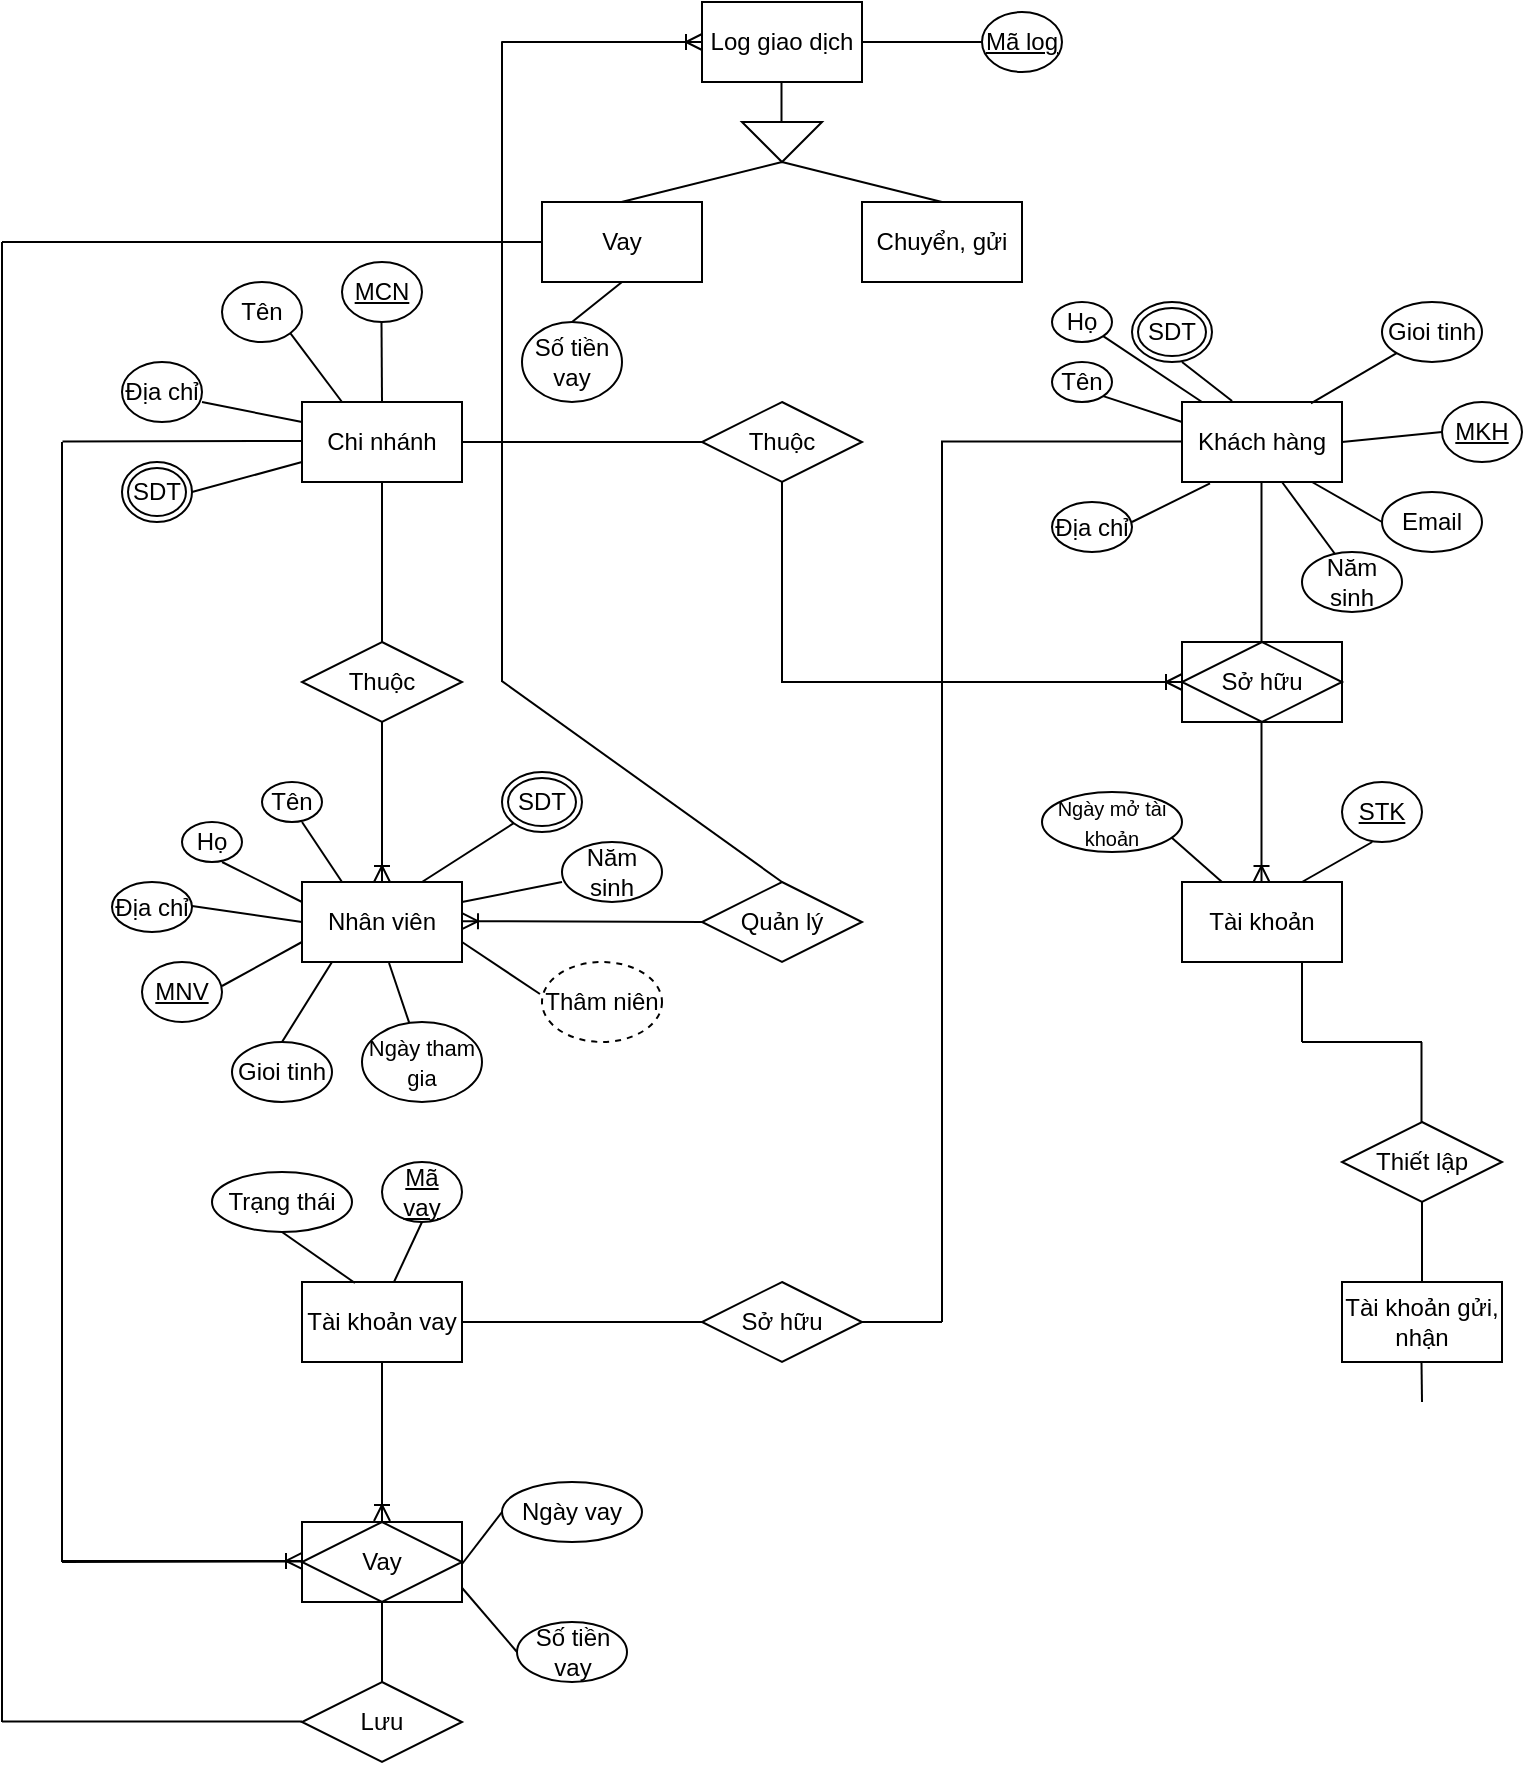 <mxfile version="24.7.17">
  <diagram name="Page-1" id="HuaGfdDcAbAVN-yNJY32">
    <mxGraphModel dx="1122" dy="485" grid="1" gridSize="10" guides="1" tooltips="1" connect="1" arrows="1" fold="1" page="1" pageScale="1" pageWidth="850" pageHeight="1100" math="0" shadow="0">
      <root>
        <mxCell id="0" />
        <mxCell id="1" parent="0" />
        <mxCell id="Ga4jy29pLMReFvIaW5Hz-2" value="Chi nhánh" style="rounded=0;whiteSpace=wrap;html=1;" parent="1" vertex="1">
          <mxGeometry x="160" y="200" width="80" height="40" as="geometry" />
        </mxCell>
        <mxCell id="Ga4jy29pLMReFvIaW5Hz-3" value="Nhân viên" style="rounded=0;whiteSpace=wrap;html=1;" parent="1" vertex="1">
          <mxGeometry x="160" y="440" width="80" height="40" as="geometry" />
        </mxCell>
        <mxCell id="Ga4jy29pLMReFvIaW5Hz-4" value="Thuộc" style="shape=rhombus;perimeter=rhombusPerimeter;whiteSpace=wrap;html=1;align=center;" parent="1" vertex="1">
          <mxGeometry x="160" y="320" width="80" height="40" as="geometry" />
        </mxCell>
        <mxCell id="Ga4jy29pLMReFvIaW5Hz-5" value="" style="fontSize=12;html=1;endArrow=ERoneToMany;rounded=0;exitX=0.5;exitY=1;exitDx=0;exitDy=0;entryX=0.5;entryY=0;entryDx=0;entryDy=0;" parent="1" source="Ga4jy29pLMReFvIaW5Hz-4" target="Ga4jy29pLMReFvIaW5Hz-3" edge="1">
          <mxGeometry width="100" height="100" relative="1" as="geometry">
            <mxPoint x="210" y="420" as="sourcePoint" />
            <mxPoint x="330" y="360" as="targetPoint" />
          </mxGeometry>
        </mxCell>
        <mxCell id="Ga4jy29pLMReFvIaW5Hz-7" value="" style="endArrow=none;html=1;rounded=0;entryX=0.5;entryY=0;entryDx=0;entryDy=0;exitX=0.5;exitY=1;exitDx=0;exitDy=0;" parent="1" source="Ga4jy29pLMReFvIaW5Hz-2" target="Ga4jy29pLMReFvIaW5Hz-4" edge="1">
          <mxGeometry relative="1" as="geometry">
            <mxPoint x="200" y="270" as="sourcePoint" />
            <mxPoint x="280" y="270" as="targetPoint" />
          </mxGeometry>
        </mxCell>
        <mxCell id="Ga4jy29pLMReFvIaW5Hz-9" value="" style="endArrow=none;html=1;rounded=0;entryX=0.5;entryY=0;entryDx=0;entryDy=0;exitX=0.5;exitY=1;exitDx=0;exitDy=0;" parent="1" target="Ga4jy29pLMReFvIaW5Hz-2" edge="1">
          <mxGeometry relative="1" as="geometry">
            <mxPoint x="199.75" y="160" as="sourcePoint" />
            <mxPoint x="199.75" y="240" as="targetPoint" />
          </mxGeometry>
        </mxCell>
        <mxCell id="Ga4jy29pLMReFvIaW5Hz-10" value="MCN" style="ellipse;whiteSpace=wrap;html=1;align=center;fontStyle=4;" parent="1" vertex="1">
          <mxGeometry x="180" y="130" width="40" height="30" as="geometry" />
        </mxCell>
        <mxCell id="Ga4jy29pLMReFvIaW5Hz-11" value="Tên" style="ellipse;whiteSpace=wrap;html=1;align=center;" parent="1" vertex="1">
          <mxGeometry x="120" y="140" width="40" height="30" as="geometry" />
        </mxCell>
        <mxCell id="Ga4jy29pLMReFvIaW5Hz-12" value="Địa chỉ" style="ellipse;whiteSpace=wrap;html=1;align=center;" parent="1" vertex="1">
          <mxGeometry x="70" y="180" width="40" height="30" as="geometry" />
        </mxCell>
        <mxCell id="Ga4jy29pLMReFvIaW5Hz-13" value="SDT" style="ellipse;shape=doubleEllipse;margin=3;whiteSpace=wrap;html=1;align=center;" parent="1" vertex="1">
          <mxGeometry x="70" y="230" width="35" height="30" as="geometry" />
        </mxCell>
        <mxCell id="Ga4jy29pLMReFvIaW5Hz-14" value="" style="endArrow=none;html=1;rounded=0;entryX=0.25;entryY=0;entryDx=0;entryDy=0;exitX=1;exitY=1;exitDx=0;exitDy=0;" parent="1" source="Ga4jy29pLMReFvIaW5Hz-11" target="Ga4jy29pLMReFvIaW5Hz-2" edge="1">
          <mxGeometry relative="1" as="geometry">
            <mxPoint x="150" y="170" as="sourcePoint" />
            <mxPoint x="150.25" y="220" as="targetPoint" />
          </mxGeometry>
        </mxCell>
        <mxCell id="Ga4jy29pLMReFvIaW5Hz-15" value="" style="endArrow=none;html=1;rounded=0;entryX=0;entryY=0.25;entryDx=0;entryDy=0;exitX=0.5;exitY=1;exitDx=0;exitDy=0;" parent="1" target="Ga4jy29pLMReFvIaW5Hz-2" edge="1">
          <mxGeometry relative="1" as="geometry">
            <mxPoint x="110" y="200" as="sourcePoint" />
            <mxPoint x="110.25" y="250" as="targetPoint" />
          </mxGeometry>
        </mxCell>
        <mxCell id="Ga4jy29pLMReFvIaW5Hz-16" value="" style="endArrow=none;html=1;rounded=0;entryX=0;entryY=0.75;entryDx=0;entryDy=0;exitX=1;exitY=0.5;exitDx=0;exitDy=0;" parent="1" source="Ga4jy29pLMReFvIaW5Hz-13" target="Ga4jy29pLMReFvIaW5Hz-2" edge="1">
          <mxGeometry relative="1" as="geometry">
            <mxPoint x="105" y="250" as="sourcePoint" />
            <mxPoint x="105.25" y="300" as="targetPoint" />
          </mxGeometry>
        </mxCell>
        <mxCell id="Ga4jy29pLMReFvIaW5Hz-17" value="Họ" style="ellipse;whiteSpace=wrap;html=1;align=center;" parent="1" vertex="1">
          <mxGeometry x="100" y="410" width="30" height="20" as="geometry" />
        </mxCell>
        <mxCell id="Ga4jy29pLMReFvIaW5Hz-18" value="Tên" style="ellipse;whiteSpace=wrap;html=1;align=center;" parent="1" vertex="1">
          <mxGeometry x="140" y="390" width="30" height="20" as="geometry" />
        </mxCell>
        <mxCell id="Ga4jy29pLMReFvIaW5Hz-19" value="Địa chỉ" style="ellipse;whiteSpace=wrap;html=1;align=center;" parent="1" vertex="1">
          <mxGeometry x="65" y="440" width="40" height="25" as="geometry" />
        </mxCell>
        <mxCell id="Ga4jy29pLMReFvIaW5Hz-20" value="MNV" style="ellipse;whiteSpace=wrap;html=1;align=center;fontStyle=4;" parent="1" vertex="1">
          <mxGeometry x="80" y="480" width="40" height="30" as="geometry" />
        </mxCell>
        <mxCell id="Ga4jy29pLMReFvIaW5Hz-21" value="Gioi tinh" style="ellipse;whiteSpace=wrap;html=1;align=center;" parent="1" vertex="1">
          <mxGeometry x="700" y="150" width="50" height="30" as="geometry" />
        </mxCell>
        <mxCell id="Ga4jy29pLMReFvIaW5Hz-22" value="SDT" style="ellipse;shape=doubleEllipse;margin=3;whiteSpace=wrap;html=1;align=center;" parent="1" vertex="1">
          <mxGeometry x="260" y="385" width="40" height="30" as="geometry" />
        </mxCell>
        <mxCell id="Ga4jy29pLMReFvIaW5Hz-23" value="" style="endArrow=none;html=1;rounded=0;entryX=0;entryY=0.75;entryDx=0;entryDy=0;exitX=1;exitY=0.5;exitDx=0;exitDy=0;" parent="1" target="Ga4jy29pLMReFvIaW5Hz-3" edge="1">
          <mxGeometry relative="1" as="geometry">
            <mxPoint x="120" y="492" as="sourcePoint" />
            <mxPoint x="175" y="480" as="targetPoint" />
          </mxGeometry>
        </mxCell>
        <mxCell id="Ga4jy29pLMReFvIaW5Hz-24" value="" style="endArrow=none;html=1;rounded=0;entryX=0;entryY=0.5;entryDx=0;entryDy=0;exitX=1;exitY=0.5;exitDx=0;exitDy=0;" parent="1" target="Ga4jy29pLMReFvIaW5Hz-3" edge="1">
          <mxGeometry relative="1" as="geometry">
            <mxPoint x="105" y="452" as="sourcePoint" />
            <mxPoint x="160" y="440" as="targetPoint" />
          </mxGeometry>
        </mxCell>
        <mxCell id="Ga4jy29pLMReFvIaW5Hz-25" value="" style="endArrow=none;html=1;rounded=0;entryX=0;entryY=0.25;entryDx=0;entryDy=0;exitX=1;exitY=0.5;exitDx=0;exitDy=0;" parent="1" target="Ga4jy29pLMReFvIaW5Hz-3" edge="1">
          <mxGeometry relative="1" as="geometry">
            <mxPoint x="120" y="430" as="sourcePoint" />
            <mxPoint x="175" y="418" as="targetPoint" />
          </mxGeometry>
        </mxCell>
        <mxCell id="Ga4jy29pLMReFvIaW5Hz-26" value="" style="endArrow=none;html=1;rounded=0;entryX=0;entryY=1;entryDx=0;entryDy=0;exitX=0.75;exitY=0;exitDx=0;exitDy=0;" parent="1" source="Ga4jy29pLMReFvIaW5Hz-3" target="Ga4jy29pLMReFvIaW5Hz-22" edge="1">
          <mxGeometry relative="1" as="geometry">
            <mxPoint x="200" y="432" as="sourcePoint" />
            <mxPoint x="255" y="420" as="targetPoint" />
          </mxGeometry>
        </mxCell>
        <mxCell id="Ga4jy29pLMReFvIaW5Hz-27" value="" style="endArrow=none;html=1;rounded=0;entryX=0.25;entryY=0;entryDx=0;entryDy=0;exitX=1;exitY=0.5;exitDx=0;exitDy=0;" parent="1" target="Ga4jy29pLMReFvIaW5Hz-3" edge="1">
          <mxGeometry relative="1" as="geometry">
            <mxPoint x="160" y="410" as="sourcePoint" />
            <mxPoint x="215" y="398" as="targetPoint" />
          </mxGeometry>
        </mxCell>
        <mxCell id="Ga4jy29pLMReFvIaW5Hz-28" value="" style="endArrow=none;html=1;rounded=0;entryX=0;entryY=0.75;entryDx=0;entryDy=0;" parent="1" edge="1">
          <mxGeometry relative="1" as="geometry">
            <mxPoint x="150" y="520" as="sourcePoint" />
            <mxPoint x="175" y="480" as="targetPoint" />
          </mxGeometry>
        </mxCell>
        <mxCell id="Ga4jy29pLMReFvIaW5Hz-29" value="&lt;font style=&quot;font-size: 11px;&quot;&gt;Ngày tham gia&lt;/font&gt;" style="ellipse;whiteSpace=wrap;html=1;align=center;" parent="1" vertex="1">
          <mxGeometry x="190" y="510" width="60" height="40" as="geometry" />
        </mxCell>
        <mxCell id="Ga4jy29pLMReFvIaW5Hz-30" value="Thâm niên" style="ellipse;whiteSpace=wrap;html=1;align=center;dashed=1;" parent="1" vertex="1">
          <mxGeometry x="280" y="480" width="60" height="40" as="geometry" />
        </mxCell>
        <mxCell id="Ga4jy29pLMReFvIaW5Hz-31" value="" style="endArrow=none;html=1;rounded=0;entryX=0.544;entryY=1.013;entryDx=0;entryDy=0;entryPerimeter=0;" parent="1" source="Ga4jy29pLMReFvIaW5Hz-29" target="Ga4jy29pLMReFvIaW5Hz-3" edge="1">
          <mxGeometry relative="1" as="geometry">
            <mxPoint x="190" y="499.5" as="sourcePoint" />
            <mxPoint x="230" y="470.5" as="targetPoint" />
          </mxGeometry>
        </mxCell>
        <mxCell id="Ga4jy29pLMReFvIaW5Hz-32" value="" style="endArrow=none;html=1;rounded=0;entryX=1;entryY=0.75;entryDx=0;entryDy=0;exitX=-0.017;exitY=0.4;exitDx=0;exitDy=0;exitPerimeter=0;" parent="1" source="Ga4jy29pLMReFvIaW5Hz-30" edge="1" target="Ga4jy29pLMReFvIaW5Hz-3">
          <mxGeometry relative="1" as="geometry">
            <mxPoint x="200" y="494" as="sourcePoint" />
            <mxPoint x="240" y="465" as="targetPoint" />
          </mxGeometry>
        </mxCell>
        <mxCell id="Ga4jy29pLMReFvIaW5Hz-33" value="Năm sinh" style="ellipse;whiteSpace=wrap;html=1;align=center;" parent="1" vertex="1">
          <mxGeometry x="290" y="420" width="50" height="30" as="geometry" />
        </mxCell>
        <mxCell id="Ga4jy29pLMReFvIaW5Hz-34" value="" style="endArrow=none;html=1;rounded=0;exitX=1;exitY=0.25;exitDx=0;exitDy=0;" parent="1" source="Ga4jy29pLMReFvIaW5Hz-3" edge="1">
          <mxGeometry relative="1" as="geometry">
            <mxPoint x="290" y="500" as="sourcePoint" />
            <mxPoint x="290" y="440" as="targetPoint" />
          </mxGeometry>
        </mxCell>
        <mxCell id="Ga4jy29pLMReFvIaW5Hz-36" value="Khách hàng" style="whiteSpace=wrap;html=1;align=center;" parent="1" vertex="1">
          <mxGeometry x="600" y="200" width="80" height="40" as="geometry" />
        </mxCell>
        <mxCell id="Ga4jy29pLMReFvIaW5Hz-37" value="Tài khoản" style="whiteSpace=wrap;html=1;align=center;" parent="1" vertex="1">
          <mxGeometry x="600" y="440" width="80" height="40" as="geometry" />
        </mxCell>
        <mxCell id="Ga4jy29pLMReFvIaW5Hz-39" value="" style="endArrow=none;html=1;rounded=0;entryX=0.5;entryY=0;entryDx=0;entryDy=0;exitX=0.5;exitY=1;exitDx=0;exitDy=0;" parent="1" edge="1">
          <mxGeometry relative="1" as="geometry">
            <mxPoint x="639.75" y="240" as="sourcePoint" />
            <mxPoint x="639.75" y="320" as="targetPoint" />
          </mxGeometry>
        </mxCell>
        <mxCell id="Ga4jy29pLMReFvIaW5Hz-41" value="" style="fontSize=12;html=1;endArrow=ERoneToMany;rounded=0;exitX=0.5;exitY=1;exitDx=0;exitDy=0;entryX=0.5;entryY=0;entryDx=0;entryDy=0;" parent="1" edge="1">
          <mxGeometry width="100" height="100" relative="1" as="geometry">
            <mxPoint x="639.75" y="360" as="sourcePoint" />
            <mxPoint x="639.75" y="440" as="targetPoint" />
          </mxGeometry>
        </mxCell>
        <mxCell id="Ga4jy29pLMReFvIaW5Hz-42" value="Họ" style="ellipse;whiteSpace=wrap;html=1;align=center;" parent="1" vertex="1">
          <mxGeometry x="535" y="150" width="30" height="20" as="geometry" />
        </mxCell>
        <mxCell id="Ga4jy29pLMReFvIaW5Hz-43" value="Tên" style="ellipse;whiteSpace=wrap;html=1;align=center;" parent="1" vertex="1">
          <mxGeometry x="535" y="180" width="30" height="20" as="geometry" />
        </mxCell>
        <mxCell id="Ga4jy29pLMReFvIaW5Hz-44" value="Địa chỉ" style="ellipse;whiteSpace=wrap;html=1;align=center;" parent="1" vertex="1">
          <mxGeometry x="535" y="250" width="40" height="25" as="geometry" />
        </mxCell>
        <mxCell id="Ga4jy29pLMReFvIaW5Hz-45" value="SDT" style="ellipse;shape=doubleEllipse;margin=3;whiteSpace=wrap;html=1;align=center;" parent="1" vertex="1">
          <mxGeometry x="575" y="150" width="40" height="30" as="geometry" />
        </mxCell>
        <mxCell id="Ga4jy29pLMReFvIaW5Hz-46" value="Gioi tinh" style="ellipse;whiteSpace=wrap;html=1;align=center;" parent="1" vertex="1">
          <mxGeometry x="125" y="520" width="50" height="30" as="geometry" />
        </mxCell>
        <mxCell id="Ga4jy29pLMReFvIaW5Hz-47" value="" style="endArrow=none;html=1;rounded=0;entryX=0.313;entryY=-0.012;entryDx=0;entryDy=0;exitX=1;exitY=1;exitDx=0;exitDy=0;entryPerimeter=0;" parent="1" target="Ga4jy29pLMReFvIaW5Hz-36" edge="1">
          <mxGeometry relative="1" as="geometry">
            <mxPoint x="600" y="180" as="sourcePoint" />
            <mxPoint x="626" y="224" as="targetPoint" />
          </mxGeometry>
        </mxCell>
        <mxCell id="Ga4jy29pLMReFvIaW5Hz-48" value="" style="endArrow=none;html=1;rounded=0;exitX=1;exitY=1;exitDx=0;exitDy=0;" parent="1" source="Ga4jy29pLMReFvIaW5Hz-42" edge="1">
          <mxGeometry relative="1" as="geometry">
            <mxPoint x="560" y="200" as="sourcePoint" />
            <mxPoint x="610" y="200" as="targetPoint" />
          </mxGeometry>
        </mxCell>
        <mxCell id="Ga4jy29pLMReFvIaW5Hz-51" value="" style="endArrow=none;html=1;rounded=0;exitX=1;exitY=1;exitDx=0;exitDy=0;entryX=0;entryY=0.25;entryDx=0;entryDy=0;" parent="1" source="Ga4jy29pLMReFvIaW5Hz-43" target="Ga4jy29pLMReFvIaW5Hz-36" edge="1">
          <mxGeometry relative="1" as="geometry">
            <mxPoint x="550" y="223" as="sourcePoint" />
            <mxPoint x="600" y="230" as="targetPoint" />
          </mxGeometry>
        </mxCell>
        <mxCell id="Ga4jy29pLMReFvIaW5Hz-52" value="" style="endArrow=none;html=1;rounded=0;exitX=1;exitY=1;exitDx=0;exitDy=0;entryX=0.175;entryY=1.017;entryDx=0;entryDy=0;entryPerimeter=0;" parent="1" target="Ga4jy29pLMReFvIaW5Hz-36" edge="1">
          <mxGeometry relative="1" as="geometry">
            <mxPoint x="575" y="260" as="sourcePoint" />
            <mxPoint x="610" y="250" as="targetPoint" />
          </mxGeometry>
        </mxCell>
        <mxCell id="Ga4jy29pLMReFvIaW5Hz-53" value="" style="endArrow=none;html=1;rounded=0;entryX=0.806;entryY=0.017;entryDx=0;entryDy=0;exitX=0;exitY=1;exitDx=0;exitDy=0;entryPerimeter=0;" parent="1" source="Ga4jy29pLMReFvIaW5Hz-21" target="Ga4jy29pLMReFvIaW5Hz-36" edge="1">
          <mxGeometry relative="1" as="geometry">
            <mxPoint x="724" y="180" as="sourcePoint" />
            <mxPoint x="750" y="224" as="targetPoint" />
          </mxGeometry>
        </mxCell>
        <mxCell id="Ga4jy29pLMReFvIaW5Hz-54" value="MKH" style="ellipse;whiteSpace=wrap;html=1;align=center;fontStyle=4;" parent="1" vertex="1">
          <mxGeometry x="730" y="200" width="40" height="30" as="geometry" />
        </mxCell>
        <mxCell id="Ga4jy29pLMReFvIaW5Hz-55" value="" style="endArrow=none;html=1;rounded=0;entryX=1;entryY=0.5;entryDx=0;entryDy=0;exitX=0;exitY=0.5;exitDx=0;exitDy=0;" parent="1" source="Ga4jy29pLMReFvIaW5Hz-54" target="Ga4jy29pLMReFvIaW5Hz-36" edge="1">
          <mxGeometry relative="1" as="geometry">
            <mxPoint x="723" y="190" as="sourcePoint" />
            <mxPoint x="680" y="225" as="targetPoint" />
          </mxGeometry>
        </mxCell>
        <mxCell id="Ga4jy29pLMReFvIaW5Hz-56" value="Email" style="ellipse;whiteSpace=wrap;html=1;align=center;" parent="1" vertex="1">
          <mxGeometry x="700" y="245" width="50" height="30" as="geometry" />
        </mxCell>
        <mxCell id="Ga4jy29pLMReFvIaW5Hz-58" value="" style="endArrow=none;html=1;rounded=0;exitX=1;exitY=1;exitDx=0;exitDy=0;entryX=0;entryY=0.5;entryDx=0;entryDy=0;" parent="1" target="Ga4jy29pLMReFvIaW5Hz-56" edge="1">
          <mxGeometry relative="1" as="geometry">
            <mxPoint x="665" y="240" as="sourcePoint" />
            <mxPoint x="700" y="219" as="targetPoint" />
          </mxGeometry>
        </mxCell>
        <mxCell id="Ga4jy29pLMReFvIaW5Hz-60" value="Thuộc" style="shape=rhombus;perimeter=rhombusPerimeter;whiteSpace=wrap;html=1;align=center;" parent="1" vertex="1">
          <mxGeometry x="360" y="200" width="80" height="40" as="geometry" />
        </mxCell>
        <mxCell id="Ga4jy29pLMReFvIaW5Hz-62" value="" style="endArrow=none;html=1;rounded=0;entryX=0;entryY=0.5;entryDx=0;entryDy=0;exitX=0.5;exitY=1;exitDx=0;exitDy=0;" parent="1" target="Ga4jy29pLMReFvIaW5Hz-60" edge="1">
          <mxGeometry relative="1" as="geometry">
            <mxPoint x="239.5" y="220" as="sourcePoint" />
            <mxPoint x="239.5" y="300" as="targetPoint" />
          </mxGeometry>
        </mxCell>
        <mxCell id="Ga4jy29pLMReFvIaW5Hz-63" value="" style="fontSize=12;html=1;endArrow=ERoneToMany;rounded=0;entryX=0;entryY=0.5;entryDx=0;entryDy=0;" parent="1" target="Ga4jy29pLMReFvIaW5Hz-69" edge="1">
          <mxGeometry width="100" height="100" relative="1" as="geometry">
            <mxPoint x="400" y="280" as="sourcePoint" />
            <mxPoint x="430" y="340" as="targetPoint" />
            <Array as="points">
              <mxPoint x="400" y="240" />
              <mxPoint x="400" y="280" />
              <mxPoint x="400" y="340" />
            </Array>
          </mxGeometry>
        </mxCell>
        <mxCell id="Ga4jy29pLMReFvIaW5Hz-65" value="Năm sinh" style="ellipse;whiteSpace=wrap;html=1;align=center;" parent="1" vertex="1">
          <mxGeometry x="660" y="275" width="50" height="30" as="geometry" />
        </mxCell>
        <mxCell id="Ga4jy29pLMReFvIaW5Hz-66" value="" style="endArrow=none;html=1;rounded=0;exitX=1;exitY=1;exitDx=0;exitDy=0;entryX=0.33;entryY=0.033;entryDx=0;entryDy=0;entryPerimeter=0;" parent="1" target="Ga4jy29pLMReFvIaW5Hz-65" edge="1">
          <mxGeometry relative="1" as="geometry">
            <mxPoint x="650" y="240" as="sourcePoint" />
            <mxPoint x="685" y="260" as="targetPoint" />
          </mxGeometry>
        </mxCell>
        <mxCell id="Ga4jy29pLMReFvIaW5Hz-68" value="STK" style="ellipse;whiteSpace=wrap;html=1;align=center;fontStyle=4;" parent="1" vertex="1">
          <mxGeometry x="680" y="390" width="40" height="30" as="geometry" />
        </mxCell>
        <mxCell id="Ga4jy29pLMReFvIaW5Hz-69" value="Sở hữu" style="shape=associativeEntity;whiteSpace=wrap;html=1;align=center;" parent="1" vertex="1">
          <mxGeometry x="600" y="320" width="80" height="40" as="geometry" />
        </mxCell>
        <mxCell id="Ga4jy29pLMReFvIaW5Hz-70" value="&lt;font style=&quot;font-size: 10px;&quot;&gt;Ngày mở tài khoản&lt;br&gt;&lt;/font&gt;" style="ellipse;whiteSpace=wrap;html=1;align=center;" parent="1" vertex="1">
          <mxGeometry x="530" y="395" width="70" height="30" as="geometry" />
        </mxCell>
        <mxCell id="Ga4jy29pLMReFvIaW5Hz-73" value="" style="endArrow=none;html=1;rounded=0;" parent="1" edge="1">
          <mxGeometry relative="1" as="geometry">
            <mxPoint x="480" y="220" as="sourcePoint" />
            <mxPoint x="480" y="660" as="targetPoint" />
          </mxGeometry>
        </mxCell>
        <mxCell id="Ga4jy29pLMReFvIaW5Hz-76" value="Tài khoản vay" style="whiteSpace=wrap;html=1;align=center;" parent="1" vertex="1">
          <mxGeometry x="160" y="640" width="80" height="40" as="geometry" />
        </mxCell>
        <mxCell id="Ga4jy29pLMReFvIaW5Hz-77" value="Log giao dịch" style="whiteSpace=wrap;html=1;align=center;" parent="1" vertex="1">
          <mxGeometry x="360" width="80" height="40" as="geometry" />
        </mxCell>
        <mxCell id="Ga4jy29pLMReFvIaW5Hz-78" value="Tài khoản gửi, nhận" style="whiteSpace=wrap;html=1;align=center;" parent="1" vertex="1">
          <mxGeometry x="680" y="640" width="80" height="40" as="geometry" />
        </mxCell>
        <mxCell id="Ga4jy29pLMReFvIaW5Hz-80" value="" style="endArrow=none;html=1;rounded=0;exitX=0.929;exitY=0.767;exitDx=0;exitDy=0;entryX=0.25;entryY=0;entryDx=0;entryDy=0;exitPerimeter=0;" parent="1" source="Ga4jy29pLMReFvIaW5Hz-70" target="Ga4jy29pLMReFvIaW5Hz-37" edge="1">
          <mxGeometry relative="1" as="geometry">
            <mxPoint x="565" y="425" as="sourcePoint" />
            <mxPoint x="505.25" y="455" as="targetPoint" />
          </mxGeometry>
        </mxCell>
        <mxCell id="Ga4jy29pLMReFvIaW5Hz-81" value="" style="endArrow=none;html=1;rounded=0;exitX=0.75;exitY=0;exitDx=0;exitDy=0;" parent="1" source="Ga4jy29pLMReFvIaW5Hz-37" edge="1">
          <mxGeometry relative="1" as="geometry">
            <mxPoint x="754.88" y="450" as="sourcePoint" />
            <mxPoint x="695.13" y="420" as="targetPoint" />
          </mxGeometry>
        </mxCell>
        <mxCell id="Ga4jy29pLMReFvIaW5Hz-82" value="" style="endArrow=none;html=1;rounded=0;" parent="1" edge="1">
          <mxGeometry relative="1" as="geometry">
            <mxPoint x="660" y="520" as="sourcePoint" />
            <mxPoint x="660" y="480" as="targetPoint" />
          </mxGeometry>
        </mxCell>
        <mxCell id="Ga4jy29pLMReFvIaW5Hz-83" value="Ngày vay" style="ellipse;whiteSpace=wrap;html=1;align=center;" parent="1" vertex="1">
          <mxGeometry x="260" y="740" width="70" height="30" as="geometry" />
        </mxCell>
        <mxCell id="Ga4jy29pLMReFvIaW5Hz-84" value="Trạng thái" style="ellipse;whiteSpace=wrap;html=1;align=center;" parent="1" vertex="1">
          <mxGeometry x="115" y="585" width="70" height="30" as="geometry" />
        </mxCell>
        <mxCell id="MXuPHkKdwVomBoaFRUYh-1" value="Số tiền vay" style="ellipse;whiteSpace=wrap;html=1;align=center;" vertex="1" parent="1">
          <mxGeometry x="267.5" y="810" width="55" height="30" as="geometry" />
        </mxCell>
        <mxCell id="MXuPHkKdwVomBoaFRUYh-2" value="Mã vay" style="ellipse;whiteSpace=wrap;html=1;align=center;fontStyle=4;" vertex="1" parent="1">
          <mxGeometry x="200" y="580" width="40" height="30" as="geometry" />
        </mxCell>
        <mxCell id="MXuPHkKdwVomBoaFRUYh-4" value="" style="endArrow=none;html=1;rounded=0;entryX=0;entryY=0.75;entryDx=0;entryDy=0;exitX=0.575;exitY=0;exitDx=0;exitDy=0;exitPerimeter=0;" edge="1" parent="1" source="Ga4jy29pLMReFvIaW5Hz-76">
          <mxGeometry relative="1" as="geometry">
            <mxPoint x="195" y="650" as="sourcePoint" />
            <mxPoint x="220" y="610" as="targetPoint" />
          </mxGeometry>
        </mxCell>
        <mxCell id="MXuPHkKdwVomBoaFRUYh-5" value="" style="endArrow=none;html=1;rounded=0;entryX=0;entryY=0.75;entryDx=0;entryDy=0;exitX=0.331;exitY=0.013;exitDx=0;exitDy=0;exitPerimeter=0;" edge="1" parent="1" source="Ga4jy29pLMReFvIaW5Hz-76">
          <mxGeometry relative="1" as="geometry">
            <mxPoint x="125" y="655" as="sourcePoint" />
            <mxPoint x="150" y="615" as="targetPoint" />
          </mxGeometry>
        </mxCell>
        <mxCell id="MXuPHkKdwVomBoaFRUYh-6" value="" style="endArrow=none;html=1;rounded=0;exitX=0;exitY=0.5;exitDx=0;exitDy=0;" edge="1" parent="1" source="Ga4jy29pLMReFvIaW5Hz-83">
          <mxGeometry relative="1" as="geometry">
            <mxPoint x="410.0" y="880" as="sourcePoint" />
            <mxPoint x="240" y="781" as="targetPoint" />
          </mxGeometry>
        </mxCell>
        <mxCell id="MXuPHkKdwVomBoaFRUYh-7" value="" style="endArrow=none;html=1;rounded=0;entryX=0;entryY=0.5;entryDx=0;entryDy=0;" edge="1" parent="1" target="MXuPHkKdwVomBoaFRUYh-1">
          <mxGeometry relative="1" as="geometry">
            <mxPoint x="237.5" y="790" as="sourcePoint" />
            <mxPoint x="260" y="770" as="targetPoint" />
          </mxGeometry>
        </mxCell>
        <mxCell id="MXuPHkKdwVomBoaFRUYh-8" value="Sở hữu" style="shape=rhombus;perimeter=rhombusPerimeter;whiteSpace=wrap;html=1;align=center;" vertex="1" parent="1">
          <mxGeometry x="360" y="640" width="80" height="40" as="geometry" />
        </mxCell>
        <mxCell id="MXuPHkKdwVomBoaFRUYh-12" value="" style="endArrow=none;html=1;rounded=0;" edge="1" parent="1">
          <mxGeometry relative="1" as="geometry">
            <mxPoint x="480" y="660" as="sourcePoint" />
            <mxPoint x="440" y="660" as="targetPoint" />
          </mxGeometry>
        </mxCell>
        <mxCell id="MXuPHkKdwVomBoaFRUYh-13" value="" style="endArrow=none;html=1;rounded=0;exitX=0;exitY=0.5;exitDx=0;exitDy=0;" edge="1" parent="1" source="MXuPHkKdwVomBoaFRUYh-8">
          <mxGeometry relative="1" as="geometry">
            <mxPoint x="440" y="660" as="sourcePoint" />
            <mxPoint x="240" y="660" as="targetPoint" />
          </mxGeometry>
        </mxCell>
        <mxCell id="MXuPHkKdwVomBoaFRUYh-14" value="Thiết lập" style="shape=rhombus;perimeter=rhombusPerimeter;whiteSpace=wrap;html=1;align=center;" vertex="1" parent="1">
          <mxGeometry x="680" y="560" width="80" height="40" as="geometry" />
        </mxCell>
        <mxCell id="MXuPHkKdwVomBoaFRUYh-15" value="" style="endArrow=none;html=1;rounded=0;" edge="1" parent="1">
          <mxGeometry relative="1" as="geometry">
            <mxPoint x="719.75" y="560" as="sourcePoint" />
            <mxPoint x="719.75" y="520" as="targetPoint" />
          </mxGeometry>
        </mxCell>
        <mxCell id="MXuPHkKdwVomBoaFRUYh-16" value="" style="endArrow=none;html=1;rounded=0;" edge="1" parent="1">
          <mxGeometry relative="1" as="geometry">
            <mxPoint x="720" y="520" as="sourcePoint" />
            <mxPoint x="660" y="520" as="targetPoint" />
          </mxGeometry>
        </mxCell>
        <mxCell id="MXuPHkKdwVomBoaFRUYh-17" value="" style="endArrow=none;html=1;rounded=0;" edge="1" parent="1">
          <mxGeometry relative="1" as="geometry">
            <mxPoint x="720" y="640" as="sourcePoint" />
            <mxPoint x="720" y="600" as="targetPoint" />
          </mxGeometry>
        </mxCell>
        <mxCell id="MXuPHkKdwVomBoaFRUYh-19" value="" style="endArrow=none;html=1;rounded=0;" edge="1" parent="1">
          <mxGeometry relative="1" as="geometry">
            <mxPoint x="720" y="700" as="sourcePoint" />
            <mxPoint x="719.75" y="680" as="targetPoint" />
          </mxGeometry>
        </mxCell>
        <mxCell id="MXuPHkKdwVomBoaFRUYh-22" value="" style="endArrow=none;html=1;rounded=0;entryX=0;entryY=0.5;entryDx=0;entryDy=0;exitX=0.5;exitY=1;exitDx=0;exitDy=0;" edge="1" parent="1">
          <mxGeometry relative="1" as="geometry">
            <mxPoint x="479.5" y="219.75" as="sourcePoint" />
            <mxPoint x="600" y="219.75" as="targetPoint" />
          </mxGeometry>
        </mxCell>
        <mxCell id="MXuPHkKdwVomBoaFRUYh-29" value="Vay" style="shape=associativeEntity;whiteSpace=wrap;html=1;align=center;" vertex="1" parent="1">
          <mxGeometry x="160" y="760" width="80" height="40" as="geometry" />
        </mxCell>
        <mxCell id="MXuPHkKdwVomBoaFRUYh-30" value="" style="endArrow=none;html=1;rounded=0;" edge="1" parent="1">
          <mxGeometry relative="1" as="geometry">
            <mxPoint x="159.75" y="779.75" as="sourcePoint" />
            <mxPoint x="40" y="780" as="targetPoint" />
          </mxGeometry>
        </mxCell>
        <mxCell id="MXuPHkKdwVomBoaFRUYh-31" value="" style="endArrow=none;html=1;rounded=0;" edge="1" parent="1">
          <mxGeometry relative="1" as="geometry">
            <mxPoint x="40" y="780" as="sourcePoint" />
            <mxPoint x="40" y="220" as="targetPoint" />
          </mxGeometry>
        </mxCell>
        <mxCell id="MXuPHkKdwVomBoaFRUYh-33" value="" style="endArrow=none;html=1;rounded=0;" edge="1" parent="1">
          <mxGeometry relative="1" as="geometry">
            <mxPoint x="10" y="859.75" as="sourcePoint" />
            <mxPoint x="160" y="859.75" as="targetPoint" />
          </mxGeometry>
        </mxCell>
        <mxCell id="MXuPHkKdwVomBoaFRUYh-34" value="Lưu" style="shape=rhombus;perimeter=rhombusPerimeter;whiteSpace=wrap;html=1;align=center;" vertex="1" parent="1">
          <mxGeometry x="160" y="840" width="80" height="40" as="geometry" />
        </mxCell>
        <mxCell id="MXuPHkKdwVomBoaFRUYh-36" value="" style="endArrow=none;html=1;rounded=0;" edge="1" parent="1">
          <mxGeometry relative="1" as="geometry">
            <mxPoint x="10" y="860" as="sourcePoint" />
            <mxPoint x="10" y="120" as="targetPoint" />
          </mxGeometry>
        </mxCell>
        <mxCell id="MXuPHkKdwVomBoaFRUYh-37" value="" style="endArrow=none;html=1;rounded=0;" edge="1" parent="1">
          <mxGeometry relative="1" as="geometry">
            <mxPoint x="399.75" y="40" as="sourcePoint" />
            <mxPoint x="399.75" y="60" as="targetPoint" />
          </mxGeometry>
        </mxCell>
        <mxCell id="MXuPHkKdwVomBoaFRUYh-38" value="" style="verticalLabelPosition=bottom;verticalAlign=top;html=1;shape=mxgraph.basic.acute_triangle;dx=0.5;rotation=-180;" vertex="1" parent="1">
          <mxGeometry x="380" y="60" width="40" height="20" as="geometry" />
        </mxCell>
        <mxCell id="MXuPHkKdwVomBoaFRUYh-39" value="Vay" style="whiteSpace=wrap;html=1;align=center;" vertex="1" parent="1">
          <mxGeometry x="280" y="100" width="80" height="40" as="geometry" />
        </mxCell>
        <mxCell id="MXuPHkKdwVomBoaFRUYh-40" value="Chuyển, gửi" style="whiteSpace=wrap;html=1;align=center;" vertex="1" parent="1">
          <mxGeometry x="440" y="100" width="80" height="40" as="geometry" />
        </mxCell>
        <mxCell id="MXuPHkKdwVomBoaFRUYh-41" value="" style="endArrow=none;html=1;rounded=0;exitX=0;exitY=0;exitDx=20;exitDy=0;exitPerimeter=0;" edge="1" parent="1" source="MXuPHkKdwVomBoaFRUYh-38">
          <mxGeometry relative="1" as="geometry">
            <mxPoint x="319.75" y="80" as="sourcePoint" />
            <mxPoint x="319.75" y="100" as="targetPoint" />
          </mxGeometry>
        </mxCell>
        <mxCell id="MXuPHkKdwVomBoaFRUYh-42" value="" style="endArrow=none;html=1;rounded=0;exitX=0.5;exitY=0;exitDx=0;exitDy=0;" edge="1" parent="1" source="MXuPHkKdwVomBoaFRUYh-40">
          <mxGeometry relative="1" as="geometry">
            <mxPoint x="480.25" y="60" as="sourcePoint" />
            <mxPoint x="400" y="80" as="targetPoint" />
          </mxGeometry>
        </mxCell>
        <mxCell id="MXuPHkKdwVomBoaFRUYh-43" value="" style="endArrow=none;html=1;rounded=0;entryX=0;entryY=0.5;entryDx=0;entryDy=0;" edge="1" parent="1" target="MXuPHkKdwVomBoaFRUYh-39">
          <mxGeometry relative="1" as="geometry">
            <mxPoint x="10" y="120" as="sourcePoint" />
            <mxPoint x="119.75" y="160" as="targetPoint" />
          </mxGeometry>
        </mxCell>
        <mxCell id="MXuPHkKdwVomBoaFRUYh-44" value="" style="endArrow=none;html=1;rounded=0;entryX=0;entryY=0.75;entryDx=0;entryDy=0;exitX=0.5;exitY=0;exitDx=0;exitDy=0;" edge="1" parent="1" source="MXuPHkKdwVomBoaFRUYh-34">
          <mxGeometry relative="1" as="geometry">
            <mxPoint x="200" y="880" as="sourcePoint" />
            <mxPoint x="200" y="800" as="targetPoint" />
          </mxGeometry>
        </mxCell>
        <mxCell id="MXuPHkKdwVomBoaFRUYh-45" value="" style="edgeStyle=entityRelationEdgeStyle;fontSize=12;html=1;endArrow=ERoneToMany;rounded=0;" edge="1" parent="1">
          <mxGeometry width="100" height="100" relative="1" as="geometry">
            <mxPoint x="40" y="779.47" as="sourcePoint" />
            <mxPoint x="160" y="779.47" as="targetPoint" />
            <Array as="points">
              <mxPoint x="100" y="779.47" />
              <mxPoint x="90" y="799.47" />
            </Array>
          </mxGeometry>
        </mxCell>
        <mxCell id="MXuPHkKdwVomBoaFRUYh-46" value="" style="endArrow=none;html=1;rounded=0;" edge="1" parent="1">
          <mxGeometry relative="1" as="geometry">
            <mxPoint x="160" y="219.47" as="sourcePoint" />
            <mxPoint x="40.25" y="219.72" as="targetPoint" />
          </mxGeometry>
        </mxCell>
        <mxCell id="MXuPHkKdwVomBoaFRUYh-47" value="" style="fontSize=12;html=1;endArrow=ERoneToMany;rounded=0;exitX=0.5;exitY=1;exitDx=0;exitDy=0;" edge="1" parent="1" source="Ga4jy29pLMReFvIaW5Hz-76">
          <mxGeometry width="100" height="100" relative="1" as="geometry">
            <mxPoint x="200" y="690.5" as="sourcePoint" />
            <mxPoint x="200" y="759.5" as="targetPoint" />
          </mxGeometry>
        </mxCell>
        <mxCell id="MXuPHkKdwVomBoaFRUYh-48" value="" style="fontSize=12;html=1;endArrow=ERoneToMany;rounded=0;entryX=0;entryY=0.5;entryDx=0;entryDy=0;" edge="1" parent="1">
          <mxGeometry width="100" height="100" relative="1" as="geometry">
            <mxPoint x="260" y="20" as="sourcePoint" />
            <mxPoint x="360" y="20" as="targetPoint" />
          </mxGeometry>
        </mxCell>
        <mxCell id="MXuPHkKdwVomBoaFRUYh-49" value="" style="endArrow=none;html=1;rounded=0;entryX=0;entryY=0.5;entryDx=0;entryDy=0;" edge="1" parent="1">
          <mxGeometry relative="1" as="geometry">
            <mxPoint x="260" y="340" as="sourcePoint" />
            <mxPoint x="260" y="19.57" as="targetPoint" />
          </mxGeometry>
        </mxCell>
        <mxCell id="MXuPHkKdwVomBoaFRUYh-50" value="Quản lý" style="shape=rhombus;perimeter=rhombusPerimeter;whiteSpace=wrap;html=1;align=center;" vertex="1" parent="1">
          <mxGeometry x="360" y="440" width="80" height="40" as="geometry" />
        </mxCell>
        <mxCell id="MXuPHkKdwVomBoaFRUYh-52" value="" style="endArrow=none;html=1;rounded=0;entryX=0.5;entryY=0;entryDx=0;entryDy=0;exitX=0.5;exitY=1;exitDx=0;exitDy=0;" edge="1" parent="1" target="MXuPHkKdwVomBoaFRUYh-50">
          <mxGeometry relative="1" as="geometry">
            <mxPoint x="260" y="339.57" as="sourcePoint" />
            <mxPoint x="380.5" y="339.57" as="targetPoint" />
          </mxGeometry>
        </mxCell>
        <mxCell id="MXuPHkKdwVomBoaFRUYh-54" value="" style="fontSize=12;html=1;endArrow=ERoneToMany;rounded=0;entryX=0;entryY=0.5;entryDx=0;entryDy=0;exitX=0;exitY=0.5;exitDx=0;exitDy=0;" edge="1" parent="1" source="MXuPHkKdwVomBoaFRUYh-50">
          <mxGeometry width="100" height="100" relative="1" as="geometry">
            <mxPoint x="350" y="459.57" as="sourcePoint" />
            <mxPoint x="240" y="459.57" as="targetPoint" />
          </mxGeometry>
        </mxCell>
        <mxCell id="MXuPHkKdwVomBoaFRUYh-55" value="Mã log" style="ellipse;whiteSpace=wrap;html=1;align=center;fontStyle=4;" vertex="1" parent="1">
          <mxGeometry x="500" y="5" width="40" height="30" as="geometry" />
        </mxCell>
        <mxCell id="MXuPHkKdwVomBoaFRUYh-56" value="" style="endArrow=none;html=1;rounded=0;exitX=0;exitY=0.5;exitDx=0;exitDy=0;" edge="1" parent="1" source="MXuPHkKdwVomBoaFRUYh-55">
          <mxGeometry relative="1" as="geometry">
            <mxPoint x="520" y="40" as="sourcePoint" />
            <mxPoint x="440" y="20" as="targetPoint" />
          </mxGeometry>
        </mxCell>
        <mxCell id="MXuPHkKdwVomBoaFRUYh-57" value="Số tiền vay" style="ellipse;whiteSpace=wrap;html=1;align=center;" vertex="1" parent="1">
          <mxGeometry x="270" y="160" width="50" height="40" as="geometry" />
        </mxCell>
        <mxCell id="MXuPHkKdwVomBoaFRUYh-58" value="" style="endArrow=none;html=1;rounded=0;exitX=0.5;exitY=0;exitDx=0;exitDy=0;" edge="1" parent="1" source="MXuPHkKdwVomBoaFRUYh-57">
          <mxGeometry relative="1" as="geometry">
            <mxPoint x="430.25" y="130" as="sourcePoint" />
            <mxPoint x="320" y="140" as="targetPoint" />
          </mxGeometry>
        </mxCell>
      </root>
    </mxGraphModel>
  </diagram>
</mxfile>
